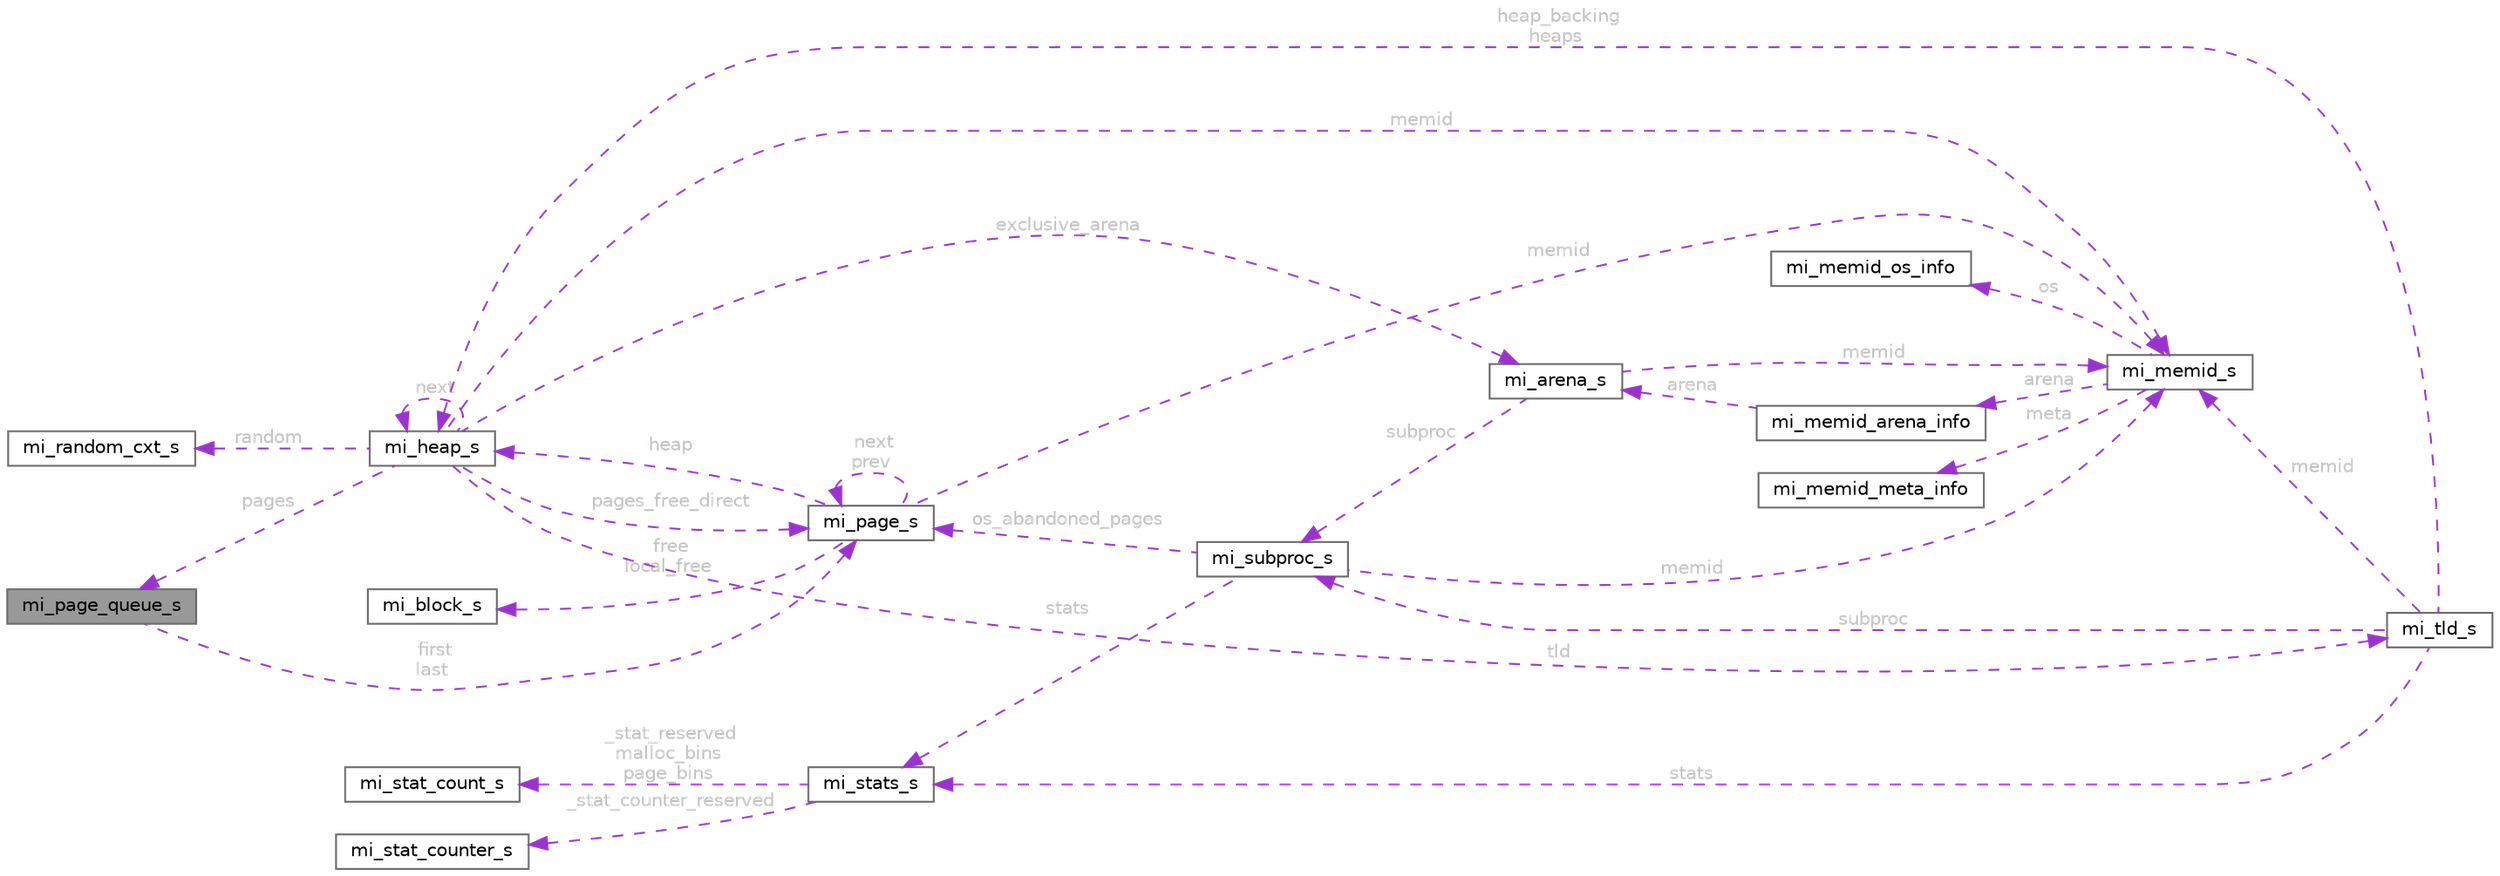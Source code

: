 digraph "mi_page_queue_s"
{
 // LATEX_PDF_SIZE
  bgcolor="transparent";
  edge [fontname=Helvetica,fontsize=10,labelfontname=Helvetica,labelfontsize=10];
  node [fontname=Helvetica,fontsize=10,shape=box,height=0.2,width=0.4];
  rankdir="LR";
  Node1 [id="Node000001",label="mi_page_queue_s",height=0.2,width=0.4,color="gray40", fillcolor="grey60", style="filled", fontcolor="black",tooltip=" "];
  Node2 -> Node1 [id="edge1_Node000001_Node000002",dir="back",color="darkorchid3",style="dashed",tooltip=" ",label=" first\nlast",fontcolor="grey" ];
  Node2 [id="Node000002",label="mi_page_s",height=0.2,width=0.4,color="gray40", fillcolor="white", style="filled",URL="$structmi__page__s.html",tooltip=" "];
  Node3 -> Node2 [id="edge2_Node000002_Node000003",dir="back",color="darkorchid3",style="dashed",tooltip=" ",label=" free\nlocal_free",fontcolor="grey" ];
  Node3 [id="Node000003",label="mi_block_s",height=0.2,width=0.4,color="gray40", fillcolor="white", style="filled",URL="$structmi__block__s.html",tooltip=" "];
  Node4 -> Node2 [id="edge3_Node000002_Node000004",dir="back",color="darkorchid3",style="dashed",tooltip=" ",label=" heap",fontcolor="grey" ];
  Node4 [id="Node000004",label="mi_heap_s",height=0.2,width=0.4,color="gray40", fillcolor="white", style="filled",URL="$structmi__heap__s.html",tooltip=" "];
  Node5 -> Node4 [id="edge4_Node000004_Node000005",dir="back",color="darkorchid3",style="dashed",tooltip=" ",label=" tld",fontcolor="grey" ];
  Node5 [id="Node000005",label="mi_tld_s",height=0.2,width=0.4,color="gray40", fillcolor="white", style="filled",URL="$structmi__tld__s.html",tooltip=" "];
  Node6 -> Node5 [id="edge5_Node000005_Node000006",dir="back",color="darkorchid3",style="dashed",tooltip=" ",label=" subproc",fontcolor="grey" ];
  Node6 [id="Node000006",label="mi_subproc_s",height=0.2,width=0.4,color="gray40", fillcolor="white", style="filled",URL="$structmi__subproc__s.html",tooltip=" "];
  Node2 -> Node6 [id="edge6_Node000006_Node000002",dir="back",color="darkorchid3",style="dashed",tooltip=" ",label=" os_abandoned_pages",fontcolor="grey" ];
  Node7 -> Node6 [id="edge7_Node000006_Node000007",dir="back",color="darkorchid3",style="dashed",tooltip=" ",label=" memid",fontcolor="grey" ];
  Node7 [id="Node000007",label="mi_memid_s",height=0.2,width=0.4,color="gray40", fillcolor="white", style="filled",URL="$structmi__memid__s.html",tooltip=" "];
  Node8 -> Node7 [id="edge8_Node000007_Node000008",dir="back",color="darkorchid3",style="dashed",tooltip=" ",label=" os",fontcolor="grey" ];
  Node8 [id="Node000008",label="mi_memid_os_info",height=0.2,width=0.4,color="gray40", fillcolor="white", style="filled",URL="$structmi__memid__os__info.html",tooltip=" "];
  Node9 -> Node7 [id="edge9_Node000007_Node000009",dir="back",color="darkorchid3",style="dashed",tooltip=" ",label=" arena",fontcolor="grey" ];
  Node9 [id="Node000009",label="mi_memid_arena_info",height=0.2,width=0.4,color="gray40", fillcolor="white", style="filled",URL="$structmi__memid__arena__info.html",tooltip=" "];
  Node10 -> Node9 [id="edge10_Node000009_Node000010",dir="back",color="darkorchid3",style="dashed",tooltip=" ",label=" arena",fontcolor="grey" ];
  Node10 [id="Node000010",label="mi_arena_s",height=0.2,width=0.4,color="gray40", fillcolor="white", style="filled",URL="$structmi__arena__s.html",tooltip=" "];
  Node7 -> Node10 [id="edge11_Node000010_Node000007",dir="back",color="darkorchid3",style="dashed",tooltip=" ",label=" memid",fontcolor="grey" ];
  Node6 -> Node10 [id="edge12_Node000010_Node000006",dir="back",color="darkorchid3",style="dashed",tooltip=" ",label=" subproc",fontcolor="grey" ];
  Node11 -> Node7 [id="edge13_Node000007_Node000011",dir="back",color="darkorchid3",style="dashed",tooltip=" ",label=" meta",fontcolor="grey" ];
  Node11 [id="Node000011",label="mi_memid_meta_info",height=0.2,width=0.4,color="gray40", fillcolor="white", style="filled",URL="$structmi__memid__meta__info.html",tooltip=" "];
  Node12 -> Node6 [id="edge14_Node000006_Node000012",dir="back",color="darkorchid3",style="dashed",tooltip=" ",label=" stats",fontcolor="grey" ];
  Node12 [id="Node000012",label="mi_stats_s",height=0.2,width=0.4,color="gray40", fillcolor="white", style="filled",URL="$structmi__stats__s.html",tooltip=" "];
  Node13 -> Node12 [id="edge15_Node000012_Node000013",dir="back",color="darkorchid3",style="dashed",tooltip=" ",label=" _stat_reserved\nmalloc_bins\npage_bins",fontcolor="grey" ];
  Node13 [id="Node000013",label="mi_stat_count_s",height=0.2,width=0.4,color="gray40", fillcolor="white", style="filled",URL="$structmi__stat__count__s.html",tooltip=" "];
  Node14 -> Node12 [id="edge16_Node000012_Node000014",dir="back",color="darkorchid3",style="dashed",tooltip=" ",label=" _stat_counter_reserved",fontcolor="grey" ];
  Node14 [id="Node000014",label="mi_stat_counter_s",height=0.2,width=0.4,color="gray40", fillcolor="white", style="filled",URL="$structmi__stat__counter__s.html",tooltip=" "];
  Node4 -> Node5 [id="edge17_Node000005_Node000004",dir="back",color="darkorchid3",style="dashed",tooltip=" ",label=" heap_backing\nheaps",fontcolor="grey" ];
  Node12 -> Node5 [id="edge18_Node000005_Node000012",dir="back",color="darkorchid3",style="dashed",tooltip=" ",label=" stats",fontcolor="grey" ];
  Node7 -> Node5 [id="edge19_Node000005_Node000007",dir="back",color="darkorchid3",style="dashed",tooltip=" ",label=" memid",fontcolor="grey" ];
  Node10 -> Node4 [id="edge20_Node000004_Node000010",dir="back",color="darkorchid3",style="dashed",tooltip=" ",label=" exclusive_arena",fontcolor="grey" ];
  Node15 -> Node4 [id="edge21_Node000004_Node000015",dir="back",color="darkorchid3",style="dashed",tooltip=" ",label=" random",fontcolor="grey" ];
  Node15 [id="Node000015",label="mi_random_cxt_s",height=0.2,width=0.4,color="gray40", fillcolor="white", style="filled",URL="$structmi__random__cxt__s.html",tooltip=" "];
  Node4 -> Node4 [id="edge22_Node000004_Node000004",dir="back",color="darkorchid3",style="dashed",tooltip=" ",label=" next",fontcolor="grey" ];
  Node2 -> Node4 [id="edge23_Node000004_Node000002",dir="back",color="darkorchid3",style="dashed",tooltip=" ",label=" pages_free_direct",fontcolor="grey" ];
  Node1 -> Node4 [id="edge24_Node000004_Node000001",dir="back",color="darkorchid3",style="dashed",tooltip=" ",label=" pages",fontcolor="grey" ];
  Node7 -> Node4 [id="edge25_Node000004_Node000007",dir="back",color="darkorchid3",style="dashed",tooltip=" ",label=" memid",fontcolor="grey" ];
  Node2 -> Node2 [id="edge26_Node000002_Node000002",dir="back",color="darkorchid3",style="dashed",tooltip=" ",label=" next\nprev",fontcolor="grey" ];
  Node7 -> Node2 [id="edge27_Node000002_Node000007",dir="back",color="darkorchid3",style="dashed",tooltip=" ",label=" memid",fontcolor="grey" ];
}
